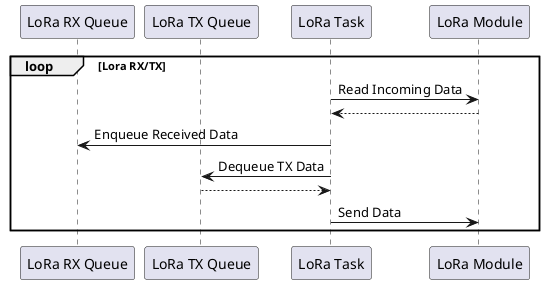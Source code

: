 @startuml lora_seq
participant "LoRa RX Queue" as LRX
participant "LoRa TX Queue" as LTX
participant "LoRa Task" as LT
participant "LoRa Module" as LoRa

loop Lora RX/TX
    LT -> LoRa: Read Incoming Data
    LoRa --> LT
    LT -> LRX: Enqueue Received Data
    LT -> LTX: Dequeue TX Data
    LTX --> LT
    LT -> LoRa: Send Data
end
@enduml